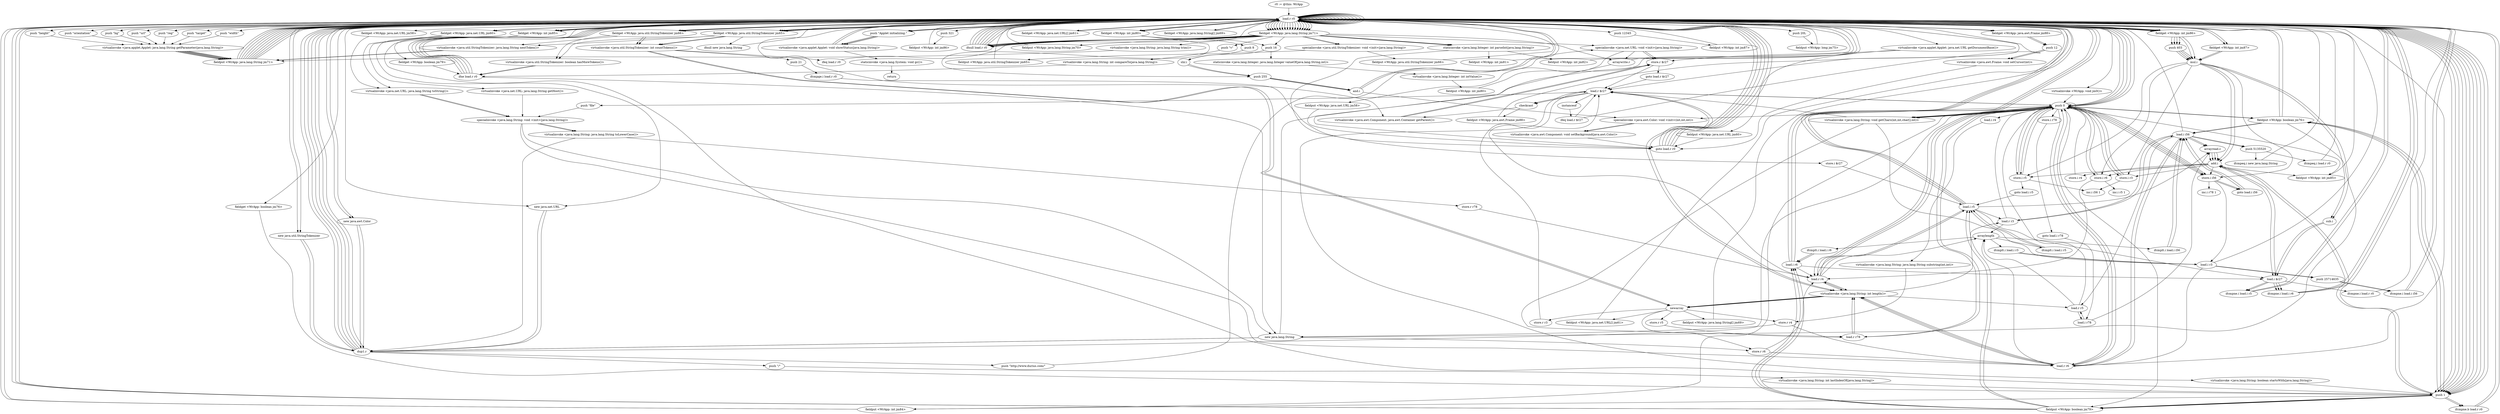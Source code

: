 digraph "" {
    "r0 := @this: WrApp"
    "load.r r0"
    "r0 := @this: WrApp"->"load.r r0";
    "load.r r0"->"load.r r0";
    "push \"bg\""
    "load.r r0"->"push \"bg\"";
    "virtualinvoke <java.applet.Applet: java.lang.String getParameter(java.lang.String)>"
    "push \"bg\""->"virtualinvoke <java.applet.Applet: java.lang.String getParameter(java.lang.String)>";
    "fieldput <WrApp: java.lang.String jm71>"
    "virtualinvoke <java.applet.Applet: java.lang.String getParameter(java.lang.String)>"->"fieldput <WrApp: java.lang.String jm71>";
    "fieldput <WrApp: java.lang.String jm71>"->"load.r r0";
    "fieldget <WrApp: java.lang.String jm71>"
    "load.r r0"->"fieldget <WrApp: java.lang.String jm71>";
    "ifnull load.r r0"
    "fieldget <WrApp: java.lang.String jm71>"->"ifnull load.r r0";
    "ifnull load.r r0"->"load.r r0";
    "load.r r0"->"load.r r0";
    "load.r r0"->"fieldget <WrApp: java.lang.String jm71>";
    "push 16"
    "fieldget <WrApp: java.lang.String jm71>"->"push 16";
    "staticinvoke <java.lang.Integer: java.lang.Integer valueOf(java.lang.String,int)>"
    "push 16"->"staticinvoke <java.lang.Integer: java.lang.Integer valueOf(java.lang.String,int)>";
    "virtualinvoke <java.lang.Integer: int intValue()>"
    "staticinvoke <java.lang.Integer: java.lang.Integer valueOf(java.lang.String,int)>"->"virtualinvoke <java.lang.Integer: int intValue()>";
    "fieldput <WrApp: int jm80>"
    "virtualinvoke <java.lang.Integer: int intValue()>"->"fieldput <WrApp: int jm80>";
    "fieldput <WrApp: int jm80>"->"load.r r0";
    "new java.awt.Color"
    "load.r r0"->"new java.awt.Color";
    "dup1.r"
    "new java.awt.Color"->"dup1.r";
    "dup1.r"->"load.r r0";
    "fieldget <WrApp: int jm80>"
    "load.r r0"->"fieldget <WrApp: int jm80>";
    "fieldget <WrApp: int jm80>"->"push 16";
    "shr.i"
    "push 16"->"shr.i";
    "push 255"
    "shr.i"->"push 255";
    "and.i"
    "push 255"->"and.i";
    "and.i"->"load.r r0";
    "load.r r0"->"fieldget <WrApp: int jm80>";
    "push 8"
    "fieldget <WrApp: int jm80>"->"push 8";
    "push 8"->"shr.i";
    "shr.i"->"push 255";
    "push 255"->"and.i";
    "and.i"->"load.r r0";
    "load.r r0"->"fieldget <WrApp: int jm80>";
    "fieldget <WrApp: int jm80>"->"push 255";
    "push 255"->"and.i";
    "specialinvoke <java.awt.Color: void <init>(int,int,int)>"
    "and.i"->"specialinvoke <java.awt.Color: void <init>(int,int,int)>";
    "virtualinvoke <java.awt.Component: void setBackground(java.awt.Color)>"
    "specialinvoke <java.awt.Color: void <init>(int,int,int)>"->"virtualinvoke <java.awt.Component: void setBackground(java.awt.Color)>";
    "goto load.r r0"
    "virtualinvoke <java.awt.Component: void setBackground(java.awt.Color)>"->"goto load.r r0";
    "goto load.r r0"->"load.r r0";
    "new java.net.URL"
    "load.r r0"->"new java.net.URL";
    "new java.net.URL"->"dup1.r";
    "push \"http://www.durius.com/\""
    "dup1.r"->"push \"http://www.durius.com/\"";
    "specialinvoke <java.net.URL: void <init>(java.lang.String)>"
    "push \"http://www.durius.com/\""->"specialinvoke <java.net.URL: void <init>(java.lang.String)>";
    "fieldput <WrApp: java.net.URL jm58>"
    "specialinvoke <java.net.URL: void <init>(java.lang.String)>"->"fieldput <WrApp: java.net.URL jm58>";
    "fieldput <WrApp: java.net.URL jm58>"->"goto load.r r0";
    "goto load.r r0"->"load.r r0";
    "push \"Applet initializing.\""
    "load.r r0"->"push \"Applet initializing.\"";
    "virtualinvoke <java.applet.Applet: void showStatus(java.lang.String)>"
    "push \"Applet initializing.\""->"virtualinvoke <java.applet.Applet: void showStatus(java.lang.String)>";
    "virtualinvoke <java.applet.Applet: void showStatus(java.lang.String)>"->"load.r r0";
    "push 1"
    "load.r r0"->"push 1";
    "fieldput <WrApp: boolean jm76>"
    "push 1"->"fieldput <WrApp: boolean jm76>";
    "fieldput <WrApp: boolean jm76>"->"load.r r0";
    "push 0"
    "load.r r0"->"push 0";
    "fieldput <WrApp: int jm85>"
    "push 0"->"fieldput <WrApp: int jm85>";
    "fieldput <WrApp: int jm85>"->"load.r r0";
    "load.r r0"->"push 0";
    "fieldput <WrApp: int jm84>"
    "push 0"->"fieldput <WrApp: int jm84>";
    "fieldput <WrApp: int jm84>"->"load.r r0";
    "push 321"
    "load.r r0"->"push 321";
    "fieldput <WrApp: int jm86>"
    "push 321"->"fieldput <WrApp: int jm86>";
    "fieldput <WrApp: int jm86>"->"load.r r0";
    "push 12345"
    "load.r r0"->"push 12345";
    "fieldput <WrApp: int jm87>"
    "push 12345"->"fieldput <WrApp: int jm87>";
    "fieldput <WrApp: int jm87>"->"load.r r0";
    "push 20L"
    "load.r r0"->"push 20L";
    "fieldput <WrApp: long jm75>"
    "push 20L"->"fieldput <WrApp: long jm75>";
    "fieldput <WrApp: long jm75>"->"load.r r0";
    "load.r r0"->"load.r r0";
    "push \"url\""
    "load.r r0"->"push \"url\"";
    "push \"url\""->"virtualinvoke <java.applet.Applet: java.lang.String getParameter(java.lang.String)>";
    "virtualinvoke <java.applet.Applet: java.lang.String getParameter(java.lang.String)>"->"fieldput <WrApp: java.lang.String jm71>";
    "fieldput <WrApp: java.lang.String jm71>"->"load.r r0";
    "load.r r0"->"fieldget <WrApp: java.lang.String jm71>";
    "fieldget <WrApp: java.lang.String jm71>"->"ifnull load.r r0";
    "ifnull load.r r0"->"load.r r0";
    "new java.util.StringTokenizer"
    "load.r r0"->"new java.util.StringTokenizer";
    "new java.util.StringTokenizer"->"dup1.r";
    "dup1.r"->"load.r r0";
    "load.r r0"->"fieldget <WrApp: java.lang.String jm71>";
    "specialinvoke <java.util.StringTokenizer: void <init>(java.lang.String)>"
    "fieldget <WrApp: java.lang.String jm71>"->"specialinvoke <java.util.StringTokenizer: void <init>(java.lang.String)>";
    "fieldput <WrApp: java.util.StringTokenizer jm65>"
    "specialinvoke <java.util.StringTokenizer: void <init>(java.lang.String)>"->"fieldput <WrApp: java.util.StringTokenizer jm65>";
    "fieldput <WrApp: java.util.StringTokenizer jm65>"->"load.r r0";
    "load.r r0"->"load.r r0";
    "fieldget <WrApp: java.util.StringTokenizer jm65>"
    "load.r r0"->"fieldget <WrApp: java.util.StringTokenizer jm65>";
    "virtualinvoke <java.util.StringTokenizer: int countTokens()>"
    "fieldget <WrApp: java.util.StringTokenizer jm65>"->"virtualinvoke <java.util.StringTokenizer: int countTokens()>";
    "newarray"
    "virtualinvoke <java.util.StringTokenizer: int countTokens()>"->"newarray";
    "fieldput <WrApp: java.net.URL[] jm61>"
    "newarray"->"fieldput <WrApp: java.net.URL[] jm61>";
    "fieldput <WrApp: java.net.URL[] jm61>"->"load.r r0";
    "load.r r0"->"load.r r0";
    "load.r r0"->"fieldget <WrApp: java.util.StringTokenizer jm65>";
    "fieldget <WrApp: java.util.StringTokenizer jm65>"->"virtualinvoke <java.util.StringTokenizer: int countTokens()>";
    "virtualinvoke <java.util.StringTokenizer: int countTokens()>"->"newarray";
    "fieldput <WrApp: java.lang.String[] jm69>"
    "newarray"->"fieldput <WrApp: java.lang.String[] jm69>";
    "fieldput <WrApp: java.lang.String[] jm69>"->"load.r r0";
    "load.r r0"->"push \"Applet initializing.\"";
    "push \"Applet initializing.\""->"virtualinvoke <java.applet.Applet: void showStatus(java.lang.String)>";
    "virtualinvoke <java.applet.Applet: void showStatus(java.lang.String)>"->"load.r r0";
    "load.r r0"->"load.r r0";
    "push \"reg\""
    "load.r r0"->"push \"reg\"";
    "push \"reg\""->"virtualinvoke <java.applet.Applet: java.lang.String getParameter(java.lang.String)>";
    "virtualinvoke <java.applet.Applet: java.lang.String getParameter(java.lang.String)>"->"fieldput <WrApp: java.lang.String jm71>";
    "fieldput <WrApp: java.lang.String jm71>"->"load.r r0";
    "load.r r0"->"fieldget <WrApp: java.lang.String jm71>";
    "fieldget <WrApp: java.lang.String jm71>"->"ifnull load.r r0";
    "ifnull load.r r0"->"load.r r0";
    "load.r r0"->"new java.util.StringTokenizer";
    "new java.util.StringTokenizer"->"dup1.r";
    "dup1.r"->"load.r r0";
    "load.r r0"->"fieldget <WrApp: java.lang.String jm71>";
    "fieldget <WrApp: java.lang.String jm71>"->"specialinvoke <java.util.StringTokenizer: void <init>(java.lang.String)>";
    "fieldput <WrApp: java.util.StringTokenizer jm66>"
    "specialinvoke <java.util.StringTokenizer: void <init>(java.lang.String)>"->"fieldput <WrApp: java.util.StringTokenizer jm66>";
    "fieldput <WrApp: java.util.StringTokenizer jm66>"->"load.r r0";
    "load.r r0"->"load.r r0";
    "push \"target\""
    "load.r r0"->"push \"target\"";
    "push \"target\""->"virtualinvoke <java.applet.Applet: java.lang.String getParameter(java.lang.String)>";
    "virtualinvoke <java.applet.Applet: java.lang.String getParameter(java.lang.String)>"->"fieldput <WrApp: java.lang.String jm71>";
    "fieldput <WrApp: java.lang.String jm71>"->"load.r r0";
    "load.r r0"->"fieldget <WrApp: java.lang.String jm71>";
    "fieldget <WrApp: java.lang.String jm71>"->"ifnull load.r r0";
    "ifnull load.r r0"->"load.r r0";
    "load.r r0"->"load.r r0";
    "load.r r0"->"fieldget <WrApp: java.lang.String jm71>";
    "fieldput <WrApp: java.lang.String jm70>"
    "fieldget <WrApp: java.lang.String jm71>"->"fieldput <WrApp: java.lang.String jm70>";
    "fieldput <WrApp: java.lang.String jm70>"->"load.r r0";
    "load.r r0"->"load.r r0";
    "push \"width\""
    "load.r r0"->"push \"width\"";
    "push \"width\""->"virtualinvoke <java.applet.Applet: java.lang.String getParameter(java.lang.String)>";
    "virtualinvoke <java.applet.Applet: java.lang.String getParameter(java.lang.String)>"->"fieldput <WrApp: java.lang.String jm71>";
    "fieldput <WrApp: java.lang.String jm71>"->"load.r r0";
    "load.r r0"->"fieldget <WrApp: java.lang.String jm71>";
    "fieldget <WrApp: java.lang.String jm71>"->"ifnull load.r r0";
    "ifnull load.r r0"->"load.r r0";
    "load.r r0"->"load.r r0";
    "load.r r0"->"fieldget <WrApp: java.lang.String jm71>";
    "staticinvoke <java.lang.Integer: int parseInt(java.lang.String)>"
    "fieldget <WrApp: java.lang.String jm71>"->"staticinvoke <java.lang.Integer: int parseInt(java.lang.String)>";
    "fieldput <WrApp: int jm81>"
    "staticinvoke <java.lang.Integer: int parseInt(java.lang.String)>"->"fieldput <WrApp: int jm81>";
    "fieldput <WrApp: int jm81>"->"load.r r0";
    "load.r r0"->"load.r r0";
    "push \"height\""
    "load.r r0"->"push \"height\"";
    "push \"height\""->"virtualinvoke <java.applet.Applet: java.lang.String getParameter(java.lang.String)>";
    "virtualinvoke <java.applet.Applet: java.lang.String getParameter(java.lang.String)>"->"fieldput <WrApp: java.lang.String jm71>";
    "fieldput <WrApp: java.lang.String jm71>"->"load.r r0";
    "load.r r0"->"fieldget <WrApp: java.lang.String jm71>";
    "fieldget <WrApp: java.lang.String jm71>"->"ifnull load.r r0";
    "ifnull load.r r0"->"load.r r0";
    "load.r r0"->"load.r r0";
    "load.r r0"->"fieldget <WrApp: java.lang.String jm71>";
    "fieldget <WrApp: java.lang.String jm71>"->"staticinvoke <java.lang.Integer: int parseInt(java.lang.String)>";
    "fieldput <WrApp: int jm82>"
    "staticinvoke <java.lang.Integer: int parseInt(java.lang.String)>"->"fieldput <WrApp: int jm82>";
    "fieldput <WrApp: int jm82>"->"load.r r0";
    "load.r r0"->"load.r r0";
    "push \"orientation\""
    "load.r r0"->"push \"orientation\"";
    "push \"orientation\""->"virtualinvoke <java.applet.Applet: java.lang.String getParameter(java.lang.String)>";
    "virtualinvoke <java.applet.Applet: java.lang.String getParameter(java.lang.String)>"->"fieldput <WrApp: java.lang.String jm71>";
    "fieldput <WrApp: java.lang.String jm71>"->"load.r r0";
    "load.r r0"->"fieldget <WrApp: java.lang.String jm71>";
    "fieldget <WrApp: java.lang.String jm71>"->"ifnull load.r r0";
    "ifnull load.r r0"->"load.r r0";
    "load.r r0"->"fieldget <WrApp: java.lang.String jm71>";
    "push \"v\""
    "fieldget <WrApp: java.lang.String jm71>"->"push \"v\"";
    "virtualinvoke <java.lang.String: int compareTo(java.lang.String)>"
    "push \"v\""->"virtualinvoke <java.lang.String: int compareTo(java.lang.String)>";
    "ifne load.r r0"
    "virtualinvoke <java.lang.String: int compareTo(java.lang.String)>"->"ifne load.r r0";
    "ifne load.r r0"->"load.r r0";
    "load.r r0"->"push 1";
    "push 1"->"fieldput <WrApp: int jm84>";
    "fieldput <WrApp: int jm84>"->"load.r r0";
    "virtualinvoke <java.awt.Component: java.awt.Container getParent()>"
    "load.r r0"->"virtualinvoke <java.awt.Component: java.awt.Container getParent()>";
    "store.r $r27"
    "virtualinvoke <java.awt.Component: java.awt.Container getParent()>"->"store.r $r27";
    "goto load.r $r27"
    "store.r $r27"->"goto load.r $r27";
    "load.r $r27"
    "goto load.r $r27"->"load.r $r27";
    "instanceof"
    "load.r $r27"->"instanceof";
    "ifeq load.r $r27"
    "instanceof"->"ifeq load.r $r27";
    "ifeq load.r $r27"->"load.r r0";
    "load.r r0"->"load.r $r27";
    "checkcast"
    "load.r $r27"->"checkcast";
    "fieldput <WrApp: java.awt.Frame jm88>"
    "checkcast"->"fieldput <WrApp: java.awt.Frame jm88>";
    "fieldput <WrApp: java.awt.Frame jm88>"->"load.r r0";
    "load.r r0"->"load.r r0";
    "virtualinvoke <java.applet.Applet: java.net.URL getDocumentBase()>"
    "load.r r0"->"virtualinvoke <java.applet.Applet: java.net.URL getDocumentBase()>";
    "fieldput <WrApp: java.net.URL jm60>"
    "virtualinvoke <java.applet.Applet: java.net.URL getDocumentBase()>"->"fieldput <WrApp: java.net.URL jm60>";
    "fieldput <WrApp: java.net.URL jm60>"->"goto load.r r0";
    "goto load.r r0"->"load.r r0";
    "load.r r0"->"fieldget <WrApp: java.util.StringTokenizer jm65>";
    "ifnull new java.lang.String"
    "fieldget <WrApp: java.util.StringTokenizer jm65>"->"ifnull new java.lang.String";
    "ifnull new java.lang.String"->"load.r r0";
    "fieldget <WrApp: java.awt.Frame jm88>"
    "load.r r0"->"fieldget <WrApp: java.awt.Frame jm88>";
    "push 12"
    "fieldget <WrApp: java.awt.Frame jm88>"->"push 12";
    "virtualinvoke <java.awt.Frame: void setCursor(int)>"
    "push 12"->"virtualinvoke <java.awt.Frame: void setCursor(int)>";
    "virtualinvoke <java.awt.Frame: void setCursor(int)>"->"goto load.r r0";
    "goto load.r r0"->"load.r r0";
    "load.r r0"->"fieldget <WrApp: java.util.StringTokenizer jm65>";
    "virtualinvoke <java.util.StringTokenizer: boolean hasMoreTokens()>"
    "fieldget <WrApp: java.util.StringTokenizer jm65>"->"virtualinvoke <java.util.StringTokenizer: boolean hasMoreTokens()>";
    "virtualinvoke <java.util.StringTokenizer: boolean hasMoreTokens()>"->"ifne load.r r0";
    "new java.lang.String"
    "ifne load.r r0"->"new java.lang.String";
    "new java.lang.String"->"store.r $r27";
    "store.r $r27"->"load.r $r27";
    "push \"file\""
    "load.r $r27"->"push \"file\"";
    "specialinvoke <java.lang.String: void <init>(java.lang.String)>"
    "push \"file\""->"specialinvoke <java.lang.String: void <init>(java.lang.String)>";
    "specialinvoke <java.lang.String: void <init>(java.lang.String)>"->"new java.lang.String";
    "store.r r6"
    "new java.lang.String"->"store.r r6";
    "load.r r6"
    "store.r r6"->"load.r r6";
    "load.r r6"->"load.r r0";
    "fieldget <WrApp: java.net.URL jm58>"
    "load.r r0"->"fieldget <WrApp: java.net.URL jm58>";
    "virtualinvoke <java.net.URL: java.lang.String toString()>"
    "fieldget <WrApp: java.net.URL jm58>"->"virtualinvoke <java.net.URL: java.lang.String toString()>";
    "virtualinvoke <java.net.URL: java.lang.String toString()>"->"specialinvoke <java.lang.String: void <init>(java.lang.String)>";
    "specialinvoke <java.lang.String: void <init>(java.lang.String)>"->"load.r r6";
    "virtualinvoke <java.lang.String: int length()>"
    "load.r r6"->"virtualinvoke <java.lang.String: int length()>";
    "virtualinvoke <java.lang.String: int length()>"->"newarray";
    "store.r r3"
    "newarray"->"store.r r3";
    "store.r r3"->"load.r $r27";
    "load.r $r27"->"virtualinvoke <java.lang.String: int length()>";
    "virtualinvoke <java.lang.String: int length()>"->"newarray";
    "store.r r4"
    "newarray"->"store.r r4";
    "store.r r4"->"load.r r6";
    "load.r r6"->"push 0";
    "push 0"->"load.r r6";
    "load.r r6"->"virtualinvoke <java.lang.String: int length()>";
    "load.r r3"
    "virtualinvoke <java.lang.String: int length()>"->"load.r r3";
    "load.r r3"->"push 0";
    "virtualinvoke <java.lang.String: void getChars(int,int,char[],int)>"
    "push 0"->"virtualinvoke <java.lang.String: void getChars(int,int,char[],int)>";
    "virtualinvoke <java.lang.String: void getChars(int,int,char[],int)>"->"load.r $r27";
    "load.r $r27"->"push 0";
    "push 0"->"load.r $r27";
    "load.r $r27"->"virtualinvoke <java.lang.String: int length()>";
    "load.r r4"
    "virtualinvoke <java.lang.String: int length()>"->"load.r r4";
    "load.r r4"->"push 0";
    "push 0"->"virtualinvoke <java.lang.String: void getChars(int,int,char[],int)>";
    "virtualinvoke <java.lang.String: void getChars(int,int,char[],int)>"->"push 0";
    "store.i r5"
    "push 0"->"store.i r5";
    "store.i r5"->"push 0";
    "store.i r6"
    "push 0"->"store.i r6";
    "store.i r6"->"push 0";
    "store.i i56"
    "push 0"->"store.i i56";
    "goto load.i i56"
    "store.i i56"->"goto load.i i56";
    "load.i i56"
    "goto load.i i56"->"load.i i56";
    "load.i i56"->"load.r r3";
    "arraylength"
    "load.r r3"->"arraylength";
    "ifcmplt.i load.i r5"
    "arraylength"->"ifcmplt.i load.i r5";
    "load.i r5"
    "ifcmplt.i load.i r5"->"load.i r5";
    "load.i r5"->"load.r r0";
    "fieldget <WrApp: int jm87>"
    "load.r r0"->"fieldget <WrApp: int jm87>";
    "mul.i"
    "fieldget <WrApp: int jm87>"->"mul.i";
    "store.i r3"
    "mul.i"->"store.i r3";
    "store.i r3"->"push 0";
    "push 0"->"store.i r5";
    "goto load.i r5"
    "store.i r5"->"goto load.i r5";
    "goto load.i r5"->"load.i r5";
    "load.i r5"->"load.r r4";
    "load.r r4"->"arraylength";
    "ifcmplt.i load.i r6"
    "arraylength"->"ifcmplt.i load.i r6";
    "load.i r6"
    "ifcmplt.i load.i r6"->"load.i r6";
    "load.i r6"->"load.r r0";
    "load.r r0"->"fieldget <WrApp: int jm87>";
    "fieldget <WrApp: int jm87>"->"mul.i";
    "mul.i"->"store.i i56";
    "load.i r3"
    "store.i i56"->"load.i r3";
    "push 25714635"
    "load.i r3"->"push 25714635";
    "ifcmpne.i load.i i56"
    "push 25714635"->"ifcmpne.i load.i i56";
    "ifcmpne.i load.i i56"->"load.r r0";
    "load.r r0"->"push 0";
    "push 0"->"fieldput <WrApp: boolean jm76>";
    "fieldput <WrApp: boolean jm76>"->"load.i i56";
    "push 5135520"
    "load.i i56"->"push 5135520";
    "ifcmpeq.i new java.lang.String"
    "push 5135520"->"ifcmpeq.i new java.lang.String";
    "ifcmpeq.i new java.lang.String"->"load.r r0";
    "load.r r0"->"push 1";
    "push 1"->"fieldput <WrApp: boolean jm76>";
    "fieldput <WrApp: boolean jm76>"->"new java.lang.String";
    "new java.lang.String"->"dup1.r";
    "dup1.r"->"load.r r0";
    "fieldget <WrApp: java.net.URL jm60>"
    "load.r r0"->"fieldget <WrApp: java.net.URL jm60>";
    "fieldget <WrApp: java.net.URL jm60>"->"virtualinvoke <java.net.URL: java.lang.String toString()>";
    "virtualinvoke <java.net.URL: java.lang.String toString()>"->"specialinvoke <java.lang.String: void <init>(java.lang.String)>";
    "virtualinvoke <java.lang.String: java.lang.String toLowerCase()>"
    "specialinvoke <java.lang.String: void <init>(java.lang.String)>"->"virtualinvoke <java.lang.String: java.lang.String toLowerCase()>";
    "virtualinvoke <java.lang.String: java.lang.String toLowerCase()>"->"dup1.r";
    "push \"/\""
    "dup1.r"->"push \"/\"";
    "virtualinvoke <java.lang.String: int lastIndexOf(java.lang.String)>"
    "push \"/\""->"virtualinvoke <java.lang.String: int lastIndexOf(java.lang.String)>";
    "virtualinvoke <java.lang.String: int lastIndexOf(java.lang.String)>"->"push 1";
    "add.i"
    "push 1"->"add.i";
    "store.i r4"
    "add.i"->"store.i r4";
    "store.i r4"->"push 0";
    "load.i r4"
    "push 0"->"load.i r4";
    "virtualinvoke <java.lang.String: java.lang.String substring(int,int)>"
    "load.i r4"->"virtualinvoke <java.lang.String: java.lang.String substring(int,int)>";
    "virtualinvoke <java.lang.String: java.lang.String substring(int,int)>"->"store.r r4";
    "store.r r4"->"new java.lang.String";
    "new java.lang.String"->"dup1.r";
    "dup1.r"->"load.r r0";
    "load.r r0"->"fieldget <WrApp: java.net.URL jm60>";
    "virtualinvoke <java.net.URL: java.lang.String getHost()>"
    "fieldget <WrApp: java.net.URL jm60>"->"virtualinvoke <java.net.URL: java.lang.String getHost()>";
    "virtualinvoke <java.net.URL: java.lang.String getHost()>"->"specialinvoke <java.lang.String: void <init>(java.lang.String)>";
    "specialinvoke <java.lang.String: void <init>(java.lang.String)>"->"virtualinvoke <java.lang.String: java.lang.String toLowerCase()>";
    "store.r r78"
    "virtualinvoke <java.lang.String: java.lang.String toLowerCase()>"->"store.r r78";
    "store.r r78"->"load.r r4";
    "load.r r4"->"virtualinvoke <java.lang.String: int length()>";
    "virtualinvoke <java.lang.String: int length()>"->"newarray";
    "store.r r5"
    "newarray"->"store.r r5";
    "load.r r78"
    "store.r r5"->"load.r r78";
    "load.r r78"->"virtualinvoke <java.lang.String: int length()>";
    "virtualinvoke <java.lang.String: int length()>"->"newarray";
    "newarray"->"store.r r6";
    "store.r r6"->"load.r r4";
    "load.r r4"->"push 0";
    "push 0"->"load.r r4";
    "load.r r4"->"virtualinvoke <java.lang.String: int length()>";
    "load.r r5"
    "virtualinvoke <java.lang.String: int length()>"->"load.r r5";
    "load.r r5"->"push 0";
    "push 0"->"virtualinvoke <java.lang.String: void getChars(int,int,char[],int)>";
    "virtualinvoke <java.lang.String: void getChars(int,int,char[],int)>"->"load.r r78";
    "load.r r78"->"push 0";
    "push 0"->"load.r r78";
    "load.r r78"->"virtualinvoke <java.lang.String: int length()>";
    "virtualinvoke <java.lang.String: int length()>"->"load.r r6";
    "load.r r6"->"push 0";
    "push 0"->"virtualinvoke <java.lang.String: void getChars(int,int,char[],int)>";
    "virtualinvoke <java.lang.String: void getChars(int,int,char[],int)>"->"load.i r3";
    "load.i r3"->"push 25714635";
    "push 25714635"->"ifcmpne.i load.i i56";
    "ifcmpne.i load.i i56"->"load.r r0";
    "load.r r0"->"push 0";
    "push 0"->"fieldput <WrApp: boolean jm76>";
    "fieldput <WrApp: boolean jm76>"->"load.i i56";
    "load.i i56"->"push 5135520";
    "ifcmpeq.i load.r r0"
    "push 5135520"->"ifcmpeq.i load.r r0";
    "ifcmpeq.i load.r r0"->"load.r r0";
    "load.r r0"->"push 1";
    "push 1"->"fieldput <WrApp: boolean jm76>";
    "fieldput <WrApp: boolean jm76>"->"load.r r0";
    "virtualinvoke <WrApp: void jm0()>"
    "load.r r0"->"virtualinvoke <WrApp: void jm0()>";
    "virtualinvoke <WrApp: void jm0()>"->"push 0";
    "push 0"->"store.i i56";
    "store.i i56"->"push 0";
    "push 0"->"store.i r3";
    "store.i r3"->"push 0";
    "store.i r78"
    "push 0"->"store.i r78";
    "goto load.i r78"
    "store.i r78"->"goto load.i r78";
    "load.i r78"
    "goto load.i r78"->"load.i r78";
    "load.i r78"->"load.r r5";
    "load.r r5"->"arraylength";
    "ifcmplt.i load.i i56"
    "arraylength"->"ifcmplt.i load.i i56";
    "ifcmplt.i load.i i56"->"load.i i56";
    "load.i i56"->"load.r r0";
    "fieldget <WrApp: int jm86>"
    "load.r r0"->"fieldget <WrApp: int jm86>";
    "fieldget <WrApp: int jm86>"->"mul.i";
    "mul.i"->"store.i r5";
    "store.i r5"->"push 0";
    "push 0"->"store.i i56";
    "store.i i56"->"goto load.i i56";
    "goto load.i i56"->"load.i i56";
    "load.i i56"->"load.r r6";
    "load.r r6"->"arraylength";
    "ifcmplt.i load.i r3"
    "arraylength"->"ifcmplt.i load.i r3";
    "ifcmplt.i load.i r3"->"load.i r3";
    "load.i r3"->"load.r r0";
    "load.r r0"->"fieldget <WrApp: int jm86>";
    "fieldget <WrApp: int jm86>"->"mul.i";
    "mul.i"->"store.i r6";
    "store.i r6"->"load.r r4";
    "load.r r4"->"load.r $r27";
    "virtualinvoke <java.lang.String: boolean startsWith(java.lang.String)>"
    "load.r $r27"->"virtualinvoke <java.lang.String: boolean startsWith(java.lang.String)>";
    "virtualinvoke <java.lang.String: boolean startsWith(java.lang.String)>"->"push 1";
    "ifcmpne.b load.r r0"
    "push 1"->"ifcmpne.b load.r r0";
    "ifcmpne.b load.r r0"->"load.r r0";
    "load.r r0"->"push 1";
    "fieldput <WrApp: boolean jm79>"
    "push 1"->"fieldput <WrApp: boolean jm79>";
    "fieldput <WrApp: boolean jm79>"->"load.r r0";
    "fieldget <WrApp: java.util.StringTokenizer jm66>"
    "load.r r0"->"fieldget <WrApp: java.util.StringTokenizer jm66>";
    "fieldget <WrApp: java.util.StringTokenizer jm66>"->"virtualinvoke <java.util.StringTokenizer: int countTokens()>";
    "ifeq load.r r0"
    "virtualinvoke <java.util.StringTokenizer: int countTokens()>"->"ifeq load.r r0";
    "ifeq load.r r0"->"load.r r0";
    "load.r r0"->"fieldget <WrApp: java.util.StringTokenizer jm66>";
    "fieldget <WrApp: java.util.StringTokenizer jm66>"->"virtualinvoke <java.util.StringTokenizer: int countTokens()>";
    "push 21"
    "virtualinvoke <java.util.StringTokenizer: int countTokens()>"->"push 21";
    "ifcmpge.i load.r r0"
    "push 21"->"ifcmpge.i load.r r0";
    "ifcmpge.i load.r r0"->"goto load.r r0";
    "goto load.r r0"->"load.r r0";
    "load.r r0"->"fieldget <WrApp: java.util.StringTokenizer jm66>";
    "fieldget <WrApp: java.util.StringTokenizer jm66>"->"virtualinvoke <java.util.StringTokenizer: boolean hasMoreTokens()>";
    "virtualinvoke <java.util.StringTokenizer: boolean hasMoreTokens()>"->"ifne load.r r0";
    "ifne load.r r0"->"load.r r0";
    "load.r r0"->"push \"Applet initializing.\"";
    "push \"Applet initializing.\""->"virtualinvoke <java.applet.Applet: void showStatus(java.lang.String)>";
    "staticinvoke <java.lang.System: void gc()>"
    "virtualinvoke <java.applet.Applet: void showStatus(java.lang.String)>"->"staticinvoke <java.lang.System: void gc()>";
    "return"
    "staticinvoke <java.lang.System: void gc()>"->"return";
    "ifne load.r r0"->"load.r r0";
    "load.r r0"->"load.r r0";
    "load.r r0"->"fieldget <WrApp: java.util.StringTokenizer jm66>";
    "virtualinvoke <java.util.StringTokenizer: java.lang.String nextToken()>"
    "fieldget <WrApp: java.util.StringTokenizer jm66>"->"virtualinvoke <java.util.StringTokenizer: java.lang.String nextToken()>";
    "virtualinvoke <java.util.StringTokenizer: java.lang.String nextToken()>"->"fieldput <WrApp: java.lang.String jm71>";
    "fieldput <WrApp: java.lang.String jm71>"->"load.r r0";
    "load.r r0"->"load.r r0";
    "load.r r0"->"fieldget <WrApp: java.lang.String jm71>";
    "virtualinvoke <java.lang.String: java.lang.String trim()>"
    "fieldget <WrApp: java.lang.String jm71>"->"virtualinvoke <java.lang.String: java.lang.String trim()>";
    "virtualinvoke <java.lang.String: java.lang.String trim()>"->"fieldput <WrApp: java.lang.String jm71>";
    "fieldput <WrApp: java.lang.String jm71>"->"load.r r0";
    "load.r r0"->"fieldget <WrApp: java.lang.String jm71>";
    "fieldget <WrApp: java.lang.String jm71>"->"staticinvoke <java.lang.Integer: int parseInt(java.lang.String)>";
    "store.i $r27"
    "staticinvoke <java.lang.Integer: int parseInt(java.lang.String)>"->"store.i $r27";
    "store.i $r27"->"load.i r5";
    "load.i $r27"
    "load.i r5"->"load.i $r27";
    "ifcmpne.i load.i r5"
    "load.i $r27"->"ifcmpne.i load.i r5";
    "ifcmpne.i load.i r5"->"load.r r0";
    "load.r r0"->"push 1";
    "push 1"->"fieldput <WrApp: boolean jm79>";
    "fieldput <WrApp: boolean jm79>"->"load.i r5";
    "load.i r5"->"load.r r0";
    "load.r r0"->"fieldget <WrApp: int jm86>";
    "push 403"
    "fieldget <WrApp: int jm86>"->"push 403";
    "push 403"->"mul.i";
    "mul.i"->"add.i";
    "add.i"->"load.i $r27";
    "load.i $r27"->"ifcmpne.i load.i r5";
    "ifcmpne.i load.i r5"->"load.r r0";
    "load.r r0"->"push 1";
    "push 1"->"fieldput <WrApp: boolean jm79>";
    "fieldput <WrApp: boolean jm79>"->"load.i r5";
    "load.i r5"->"load.r r0";
    "load.r r0"->"fieldget <WrApp: int jm86>";
    "fieldget <WrApp: int jm86>"->"push 403";
    "push 403"->"mul.i";
    "sub.i"
    "mul.i"->"sub.i";
    "sub.i"->"load.i $r27";
    "ifcmpne.i load.i r6"
    "load.i $r27"->"ifcmpne.i load.i r6";
    "ifcmpne.i load.i r6"->"load.r r0";
    "load.r r0"->"push 1";
    "push 1"->"fieldput <WrApp: boolean jm79>";
    "fieldput <WrApp: boolean jm79>"->"load.i r6";
    "load.i r6"->"load.i $r27";
    "load.i $r27"->"ifcmpne.i load.i r6";
    "ifcmpne.i load.i r6"->"load.r r0";
    "load.r r0"->"push 1";
    "push 1"->"fieldput <WrApp: boolean jm79>";
    "fieldput <WrApp: boolean jm79>"->"load.i r6";
    "load.i r6"->"load.r r0";
    "load.r r0"->"fieldget <WrApp: int jm86>";
    "fieldget <WrApp: int jm86>"->"push 403";
    "push 403"->"mul.i";
    "mul.i"->"add.i";
    "add.i"->"load.i $r27";
    "load.i $r27"->"ifcmpne.i load.i r6";
    "ifcmpne.i load.i r6"->"load.r r0";
    "load.r r0"->"push 1";
    "push 1"->"fieldput <WrApp: boolean jm79>";
    "fieldput <WrApp: boolean jm79>"->"load.i r6";
    "load.i r6"->"load.r r0";
    "load.r r0"->"fieldget <WrApp: int jm86>";
    "fieldget <WrApp: int jm86>"->"push 403";
    "push 403"->"mul.i";
    "mul.i"->"sub.i";
    "sub.i"->"load.i $r27";
    "ifcmpne.i load.r r0"
    "load.i $r27"->"ifcmpne.i load.r r0";
    "ifcmpne.i load.r r0"->"load.r r0";
    "load.r r0"->"push 1";
    "push 1"->"fieldput <WrApp: boolean jm79>";
    "fieldput <WrApp: boolean jm79>"->"load.r r0";
    "fieldget <WrApp: boolean jm76>"
    "load.r r0"->"fieldget <WrApp: boolean jm76>";
    "fieldget <WrApp: boolean jm76>"->"push 1";
    "push 1"->"ifcmpne.b load.r r0";
    "ifcmpne.b load.r r0"->"load.r r0";
    "load.r r0"->"push 0";
    "push 0"->"fieldput <WrApp: boolean jm79>";
    "fieldput <WrApp: boolean jm79>"->"load.r r0";
    "fieldget <WrApp: boolean jm79>"
    "load.r r0"->"fieldget <WrApp: boolean jm79>";
    "fieldget <WrApp: boolean jm79>"->"ifne load.r r0";
    "ifne load.r r0"->"load.r r0";
    "load.r r0"->"fieldget <WrApp: java.awt.Frame jm88>";
    "fieldget <WrApp: java.awt.Frame jm88>"->"push 12";
    "push 12"->"virtualinvoke <java.awt.Frame: void setCursor(int)>";
    "ifcmplt.i load.i r3"->"load.i r3";
    "load.i r3"->"load.r r6";
    "load.r r6"->"load.i i56";
    "arrayread.c"
    "load.i i56"->"arrayread.c";
    "arrayread.c"->"add.i";
    "add.i"->"store.i r3";
    "inc.i i56 1"
    "store.i r3"->"inc.i i56 1";
    "ifcmplt.i load.i i56"->"load.i i56";
    "load.i i56"->"load.r r5";
    "load.r r5"->"load.i r78";
    "load.i r78"->"arrayread.c";
    "arrayread.c"->"add.i";
    "add.i"->"store.i i56";
    "inc.i r78 1"
    "store.i i56"->"inc.i r78 1";
    "ifcmplt.i load.i r6"->"load.i r6";
    "load.i r6"->"load.r r4";
    "load.r r4"->"load.i r5";
    "load.i r5"->"arrayread.c";
    "arrayread.c"->"add.i";
    "add.i"->"store.i r6";
    "inc.i r5 1"
    "store.i r6"->"inc.i r5 1";
    "ifcmplt.i load.i r5"->"load.i r5";
    "load.i r5"->"load.r r3";
    "load.r r3"->"load.i i56";
    "load.i i56"->"arrayread.c";
    "arrayread.c"->"add.i";
    "add.i"->"store.i r5";
    "store.i r5"->"inc.i i56 1";
    "ifne load.r r0"->"load.r r0";
    "load.r r0"->"load.r r0";
    "load.r r0"->"fieldget <WrApp: java.util.StringTokenizer jm65>";
    "fieldget <WrApp: java.util.StringTokenizer jm65>"->"virtualinvoke <java.util.StringTokenizer: java.lang.String nextToken()>";
    "virtualinvoke <java.util.StringTokenizer: java.lang.String nextToken()>"->"fieldput <WrApp: java.lang.String jm71>";
    "fieldput <WrApp: java.lang.String jm71>"->"load.r r0";
    "fieldget <WrApp: java.net.URL[] jm61>"
    "load.r r0"->"fieldget <WrApp: java.net.URL[] jm61>";
    "fieldget <WrApp: java.net.URL[] jm61>"->"load.r r0";
    "fieldget <WrApp: int jm85>"
    "load.r r0"->"fieldget <WrApp: int jm85>";
    "fieldget <WrApp: int jm85>"->"new java.net.URL";
    "new java.net.URL"->"dup1.r";
    "dup1.r"->"load.r r0";
    "load.r r0"->"fieldget <WrApp: java.lang.String jm71>";
    "fieldget <WrApp: java.lang.String jm71>"->"specialinvoke <java.net.URL: void <init>(java.lang.String)>";
    "arraywrite.r"
    "specialinvoke <java.net.URL: void <init>(java.lang.String)>"->"arraywrite.r";
    "arraywrite.r"->"goto load.r r0";
    "goto load.r r0"->"load.r r0";
    "fieldget <WrApp: java.lang.String[] jm69>"
    "load.r r0"->"fieldget <WrApp: java.lang.String[] jm69>";
    "fieldget <WrApp: java.lang.String[] jm69>"->"load.r r0";
    "load.r r0"->"fieldget <WrApp: int jm85>";
    "fieldget <WrApp: int jm85>"->"load.r r0";
    "load.r r0"->"fieldget <WrApp: java.lang.String jm71>";
    "fieldget <WrApp: java.lang.String jm71>"->"arraywrite.r";
    "arraywrite.r"->"load.r r0";
    "load.r r0"->"load.r r0";
    "load.r r0"->"fieldget <WrApp: int jm85>";
    "fieldget <WrApp: int jm85>"->"push 1";
    "push 1"->"add.i";
    "add.i"->"fieldput <WrApp: int jm85>";
    "specialinvoke <java.net.URL: void <init>(java.lang.String)>"->"store.r $r27";
    "virtualinvoke <java.applet.Applet: java.net.URL getDocumentBase()>"->"store.r $r27";
    "ifeq load.r $r27"->"load.r $r27";
    "load.r $r27"->"checkcast";
    "checkcast"->"virtualinvoke <java.awt.Component: java.awt.Container getParent()>";
    "virtualinvoke <java.awt.Component: java.awt.Container getParent()>"->"store.r $r27";
    "specialinvoke <java.net.URL: void <init>(java.lang.String)>"->"store.r $r27";
    "ifnull load.r r0"->"load.r r0";
    "load.r r0"->"new java.awt.Color";
    "new java.awt.Color"->"dup1.r";
    "dup1.r"->"push 0";
    "push 0"->"push 0";
    "push 0"->"push 0";
    "push 0"->"specialinvoke <java.awt.Color: void <init>(int,int,int)>";
    "specialinvoke <java.awt.Color: void <init>(int,int,int)>"->"virtualinvoke <java.awt.Component: void setBackground(java.awt.Color)>";
}

